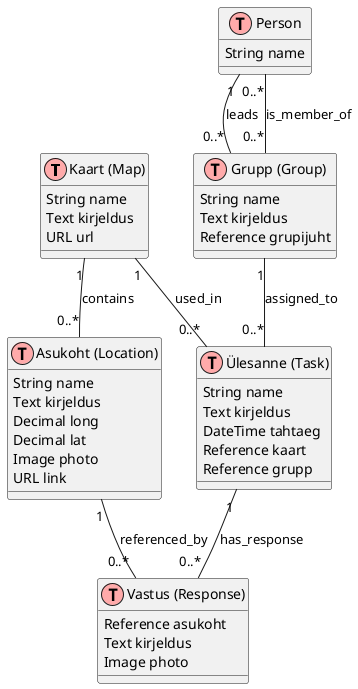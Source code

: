 @startuml ESMuseum ER Diagram

!define Table(name,desc) class name as "desc" << (T,#FFAAAA) >>
!define Reference(x,y,label) x --> y : label

' Entities
Table(Kaart, "Kaart (Map)")
Table(Asukoht, "Asukoht (Location)")
Table(Grupp, "Grupp (Group)")
Table(Ulesanne, "Ülesanne (Task)")
Table(Vastus, "Vastus (Response)")
Table(Person, "Person")

' Properties
Kaart : String name
Kaart : Text kirjeldus
Kaart : URL url

Asukoht : String name
Asukoht : Text kirjeldus
Asukoht : Decimal long
Asukoht : Decimal lat
Asukoht : Image photo
Asukoht : URL link

Grupp : String name
Grupp : Text kirjeldus
Grupp : Reference grupijuht

Ulesanne : String name
Ulesanne : Text kirjeldus
Ulesanne : DateTime tahtaeg
Ulesanne : Reference kaart
Ulesanne : Reference grupp

Vastus : Reference asukoht
Vastus : Text kirjeldus
Vastus : Image photo

Person : String name

' Relationships
Kaart "1" -- "0..*" Asukoht : contains
Kaart "1" -- "0..*" Ulesanne : used_in
Grupp "1" -- "0..*" Ulesanne : assigned_to
Person "1" -- "0..*" Grupp : leads
Person "0..*" -- "0..*" Grupp : is_member_of
Ulesanne "1" -- "0..*" Vastus : has_response
Asukoht "1" -- "0..*" Vastus : referenced_by

@enduml
